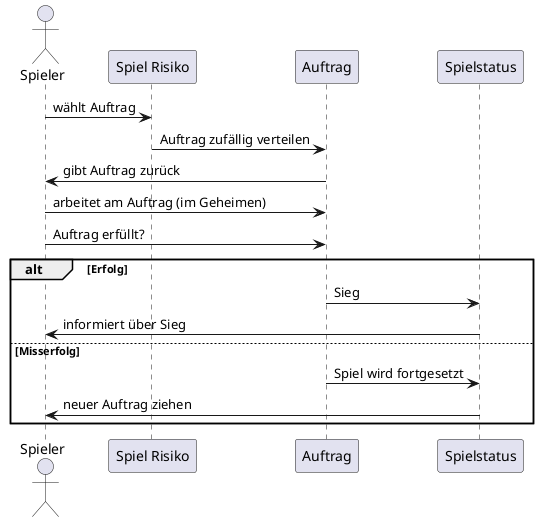 @startuml
actor Spieler
participant "Spiel Risiko" as Spiel
participant "Auftrag" as Auftrag
participant "Spielstatus" as Status

Spieler -> Spiel : wählt Auftrag
Spiel -> Auftrag : Auftrag zufällig verteilen
Auftrag -> Spieler : gibt Auftrag zurück

Spieler -> Auftrag : arbeitet am Auftrag (im Geheimen)
Spieler -> Auftrag : Auftrag erfüllt?

alt Erfolg
    Auftrag -> Status : Sieg
    Status -> Spieler : informiert über Sieg
else Misserfolg
    Auftrag -> Status : Spiel wird fortgesetzt
    Status -> Spieler : neuer Auftrag ziehen
end

@enduml
